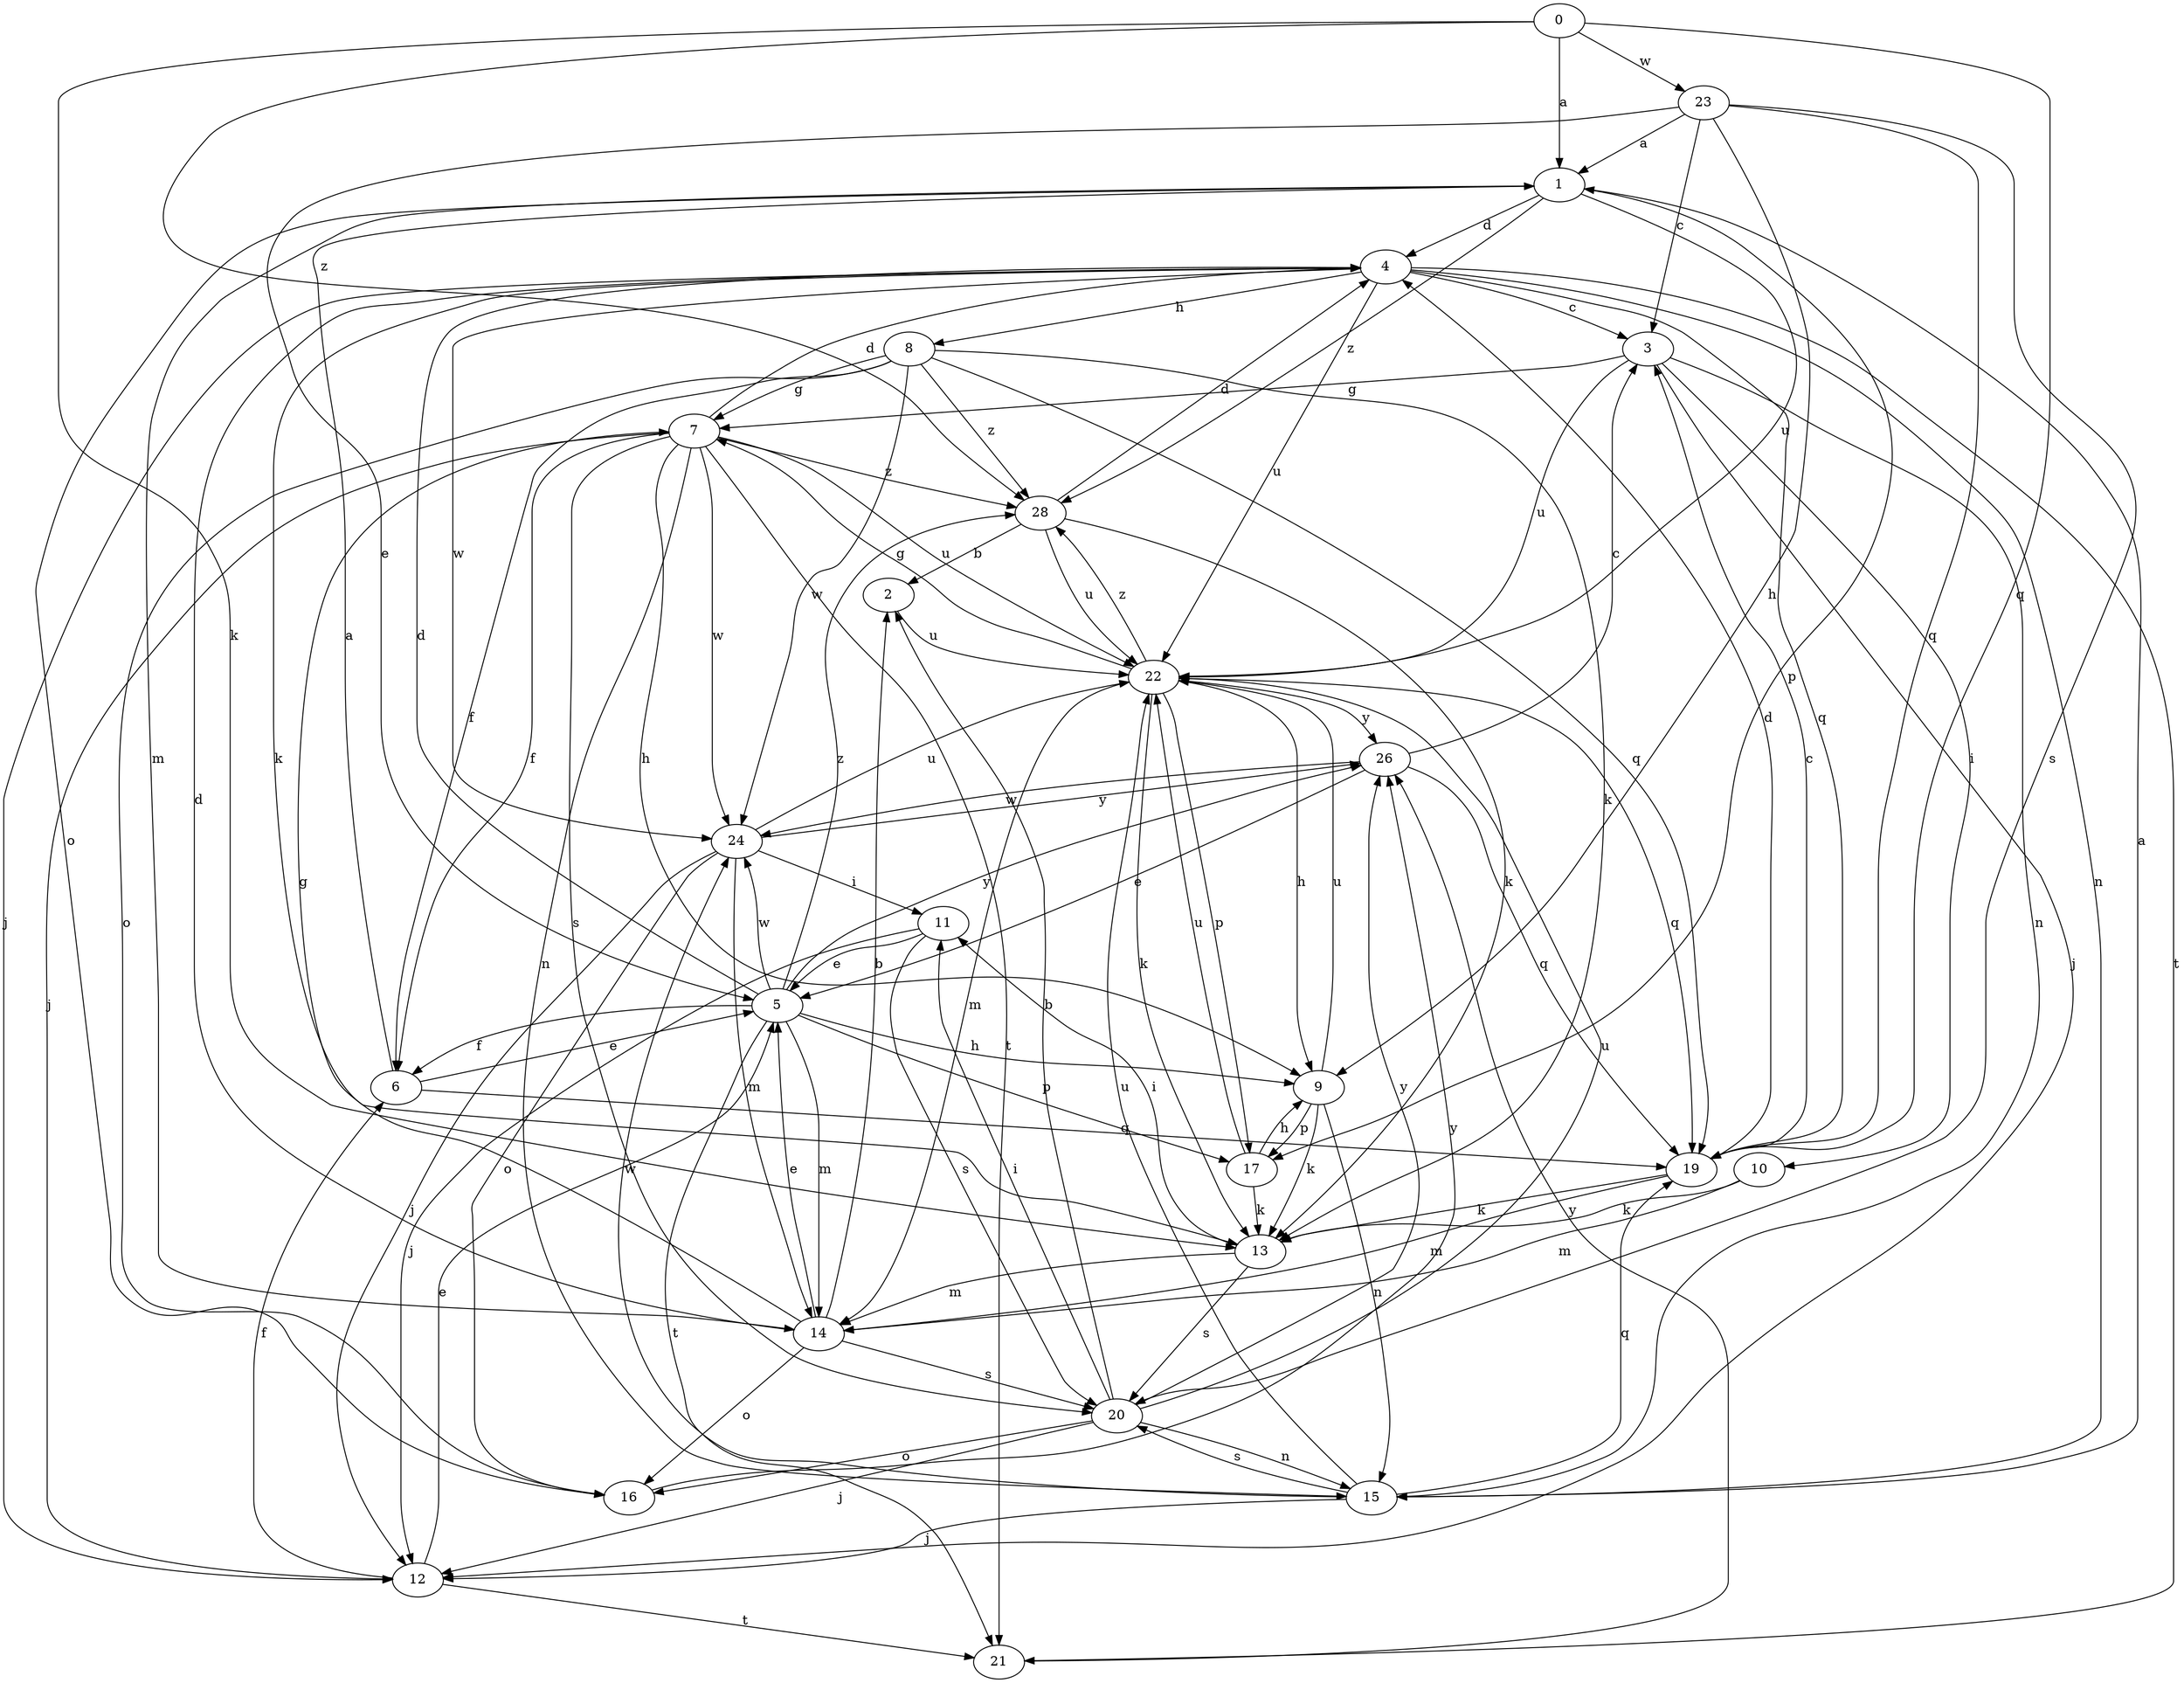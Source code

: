 strict digraph  {
0;
1;
2;
3;
4;
5;
6;
7;
8;
9;
10;
11;
12;
13;
14;
15;
16;
17;
19;
20;
21;
22;
23;
24;
26;
28;
0 -> 1  [label=a];
0 -> 13  [label=k];
0 -> 19  [label=q];
0 -> 23  [label=w];
0 -> 28  [label=z];
1 -> 4  [label=d];
1 -> 14  [label=m];
1 -> 16  [label=o];
1 -> 17  [label=p];
1 -> 22  [label=u];
1 -> 28  [label=z];
2 -> 22  [label=u];
3 -> 7  [label=g];
3 -> 10  [label=i];
3 -> 12  [label=j];
3 -> 15  [label=n];
3 -> 22  [label=u];
4 -> 3  [label=c];
4 -> 8  [label=h];
4 -> 12  [label=j];
4 -> 13  [label=k];
4 -> 15  [label=n];
4 -> 19  [label=q];
4 -> 21  [label=t];
4 -> 22  [label=u];
4 -> 24  [label=w];
5 -> 4  [label=d];
5 -> 6  [label=f];
5 -> 9  [label=h];
5 -> 14  [label=m];
5 -> 17  [label=p];
5 -> 21  [label=t];
5 -> 24  [label=w];
5 -> 26  [label=y];
5 -> 28  [label=z];
6 -> 1  [label=a];
6 -> 5  [label=e];
6 -> 19  [label=q];
7 -> 4  [label=d];
7 -> 6  [label=f];
7 -> 9  [label=h];
7 -> 12  [label=j];
7 -> 15  [label=n];
7 -> 20  [label=s];
7 -> 21  [label=t];
7 -> 22  [label=u];
7 -> 24  [label=w];
7 -> 28  [label=z];
8 -> 6  [label=f];
8 -> 7  [label=g];
8 -> 13  [label=k];
8 -> 16  [label=o];
8 -> 19  [label=q];
8 -> 24  [label=w];
8 -> 28  [label=z];
9 -> 13  [label=k];
9 -> 15  [label=n];
9 -> 17  [label=p];
9 -> 22  [label=u];
10 -> 13  [label=k];
10 -> 14  [label=m];
11 -> 5  [label=e];
11 -> 12  [label=j];
11 -> 20  [label=s];
12 -> 5  [label=e];
12 -> 6  [label=f];
12 -> 21  [label=t];
13 -> 11  [label=i];
13 -> 14  [label=m];
13 -> 20  [label=s];
14 -> 2  [label=b];
14 -> 4  [label=d];
14 -> 5  [label=e];
14 -> 7  [label=g];
14 -> 16  [label=o];
14 -> 20  [label=s];
15 -> 1  [label=a];
15 -> 12  [label=j];
15 -> 19  [label=q];
15 -> 20  [label=s];
15 -> 22  [label=u];
15 -> 24  [label=w];
16 -> 26  [label=y];
17 -> 9  [label=h];
17 -> 13  [label=k];
17 -> 22  [label=u];
19 -> 3  [label=c];
19 -> 4  [label=d];
19 -> 13  [label=k];
19 -> 14  [label=m];
20 -> 2  [label=b];
20 -> 11  [label=i];
20 -> 12  [label=j];
20 -> 15  [label=n];
20 -> 16  [label=o];
20 -> 22  [label=u];
20 -> 26  [label=y];
21 -> 26  [label=y];
22 -> 7  [label=g];
22 -> 9  [label=h];
22 -> 13  [label=k];
22 -> 14  [label=m];
22 -> 17  [label=p];
22 -> 19  [label=q];
22 -> 26  [label=y];
22 -> 28  [label=z];
23 -> 1  [label=a];
23 -> 3  [label=c];
23 -> 5  [label=e];
23 -> 9  [label=h];
23 -> 19  [label=q];
23 -> 20  [label=s];
24 -> 11  [label=i];
24 -> 12  [label=j];
24 -> 14  [label=m];
24 -> 16  [label=o];
24 -> 22  [label=u];
24 -> 26  [label=y];
26 -> 3  [label=c];
26 -> 5  [label=e];
26 -> 19  [label=q];
26 -> 24  [label=w];
28 -> 2  [label=b];
28 -> 4  [label=d];
28 -> 13  [label=k];
28 -> 22  [label=u];
}

